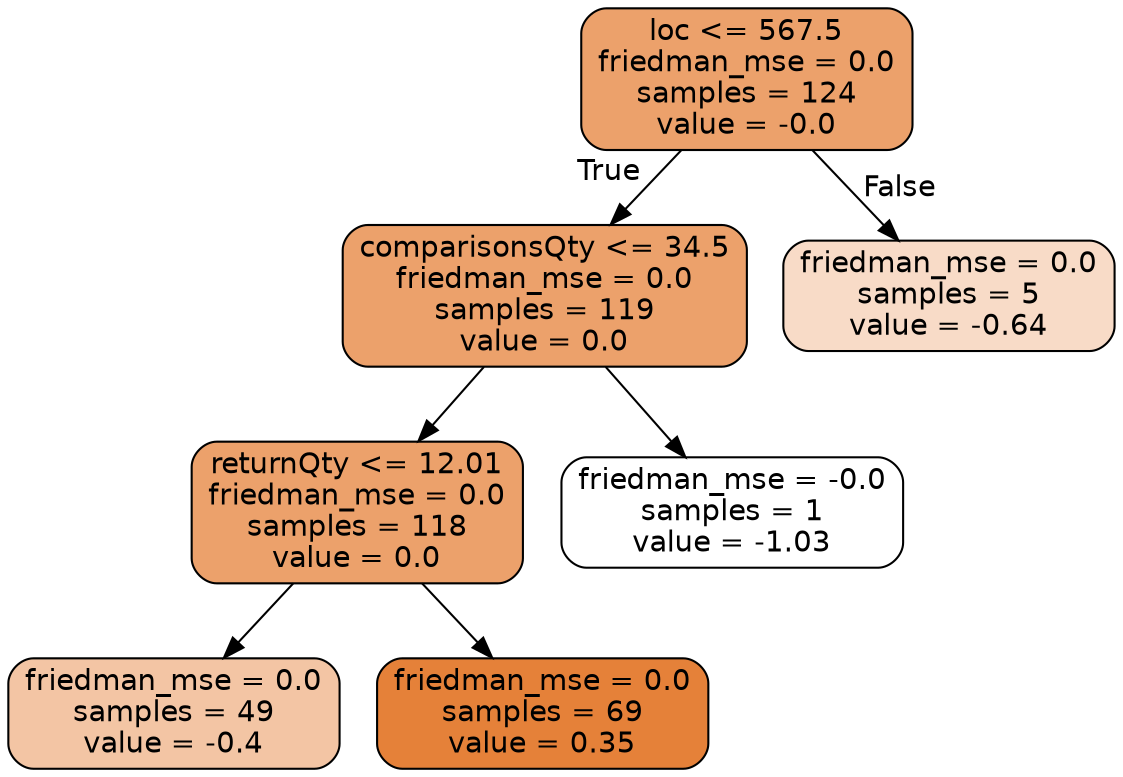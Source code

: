 digraph Tree {
node [shape=box, style="filled, rounded", color="black", fontname="helvetica"] ;
edge [fontname="helvetica"] ;
0 [label="loc <= 567.5\nfriedman_mse = 0.0\nsamples = 124\nvalue = -0.0", fillcolor="#eca16b"] ;
1 [label="comparisonsQty <= 34.5\nfriedman_mse = 0.0\nsamples = 119\nvalue = 0.0", fillcolor="#eca16b"] ;
0 -> 1 [labeldistance=2.5, labelangle=45, headlabel="True"] ;
3 [label="returnQty <= 12.01\nfriedman_mse = 0.0\nsamples = 118\nvalue = 0.0", fillcolor="#eca16b"] ;
1 -> 3 ;
5 [label="friedman_mse = 0.0\nsamples = 49\nvalue = -0.4", fillcolor="#f3c5a4"] ;
3 -> 5 ;
6 [label="friedman_mse = 0.0\nsamples = 69\nvalue = 0.35", fillcolor="#e58139"] ;
3 -> 6 ;
4 [label="friedman_mse = -0.0\nsamples = 1\nvalue = -1.03", fillcolor="#ffffff"] ;
1 -> 4 ;
2 [label="friedman_mse = 0.0\nsamples = 5\nvalue = -0.64", fillcolor="#f8dbc7"] ;
0 -> 2 [labeldistance=2.5, labelangle=-45, headlabel="False"] ;
}